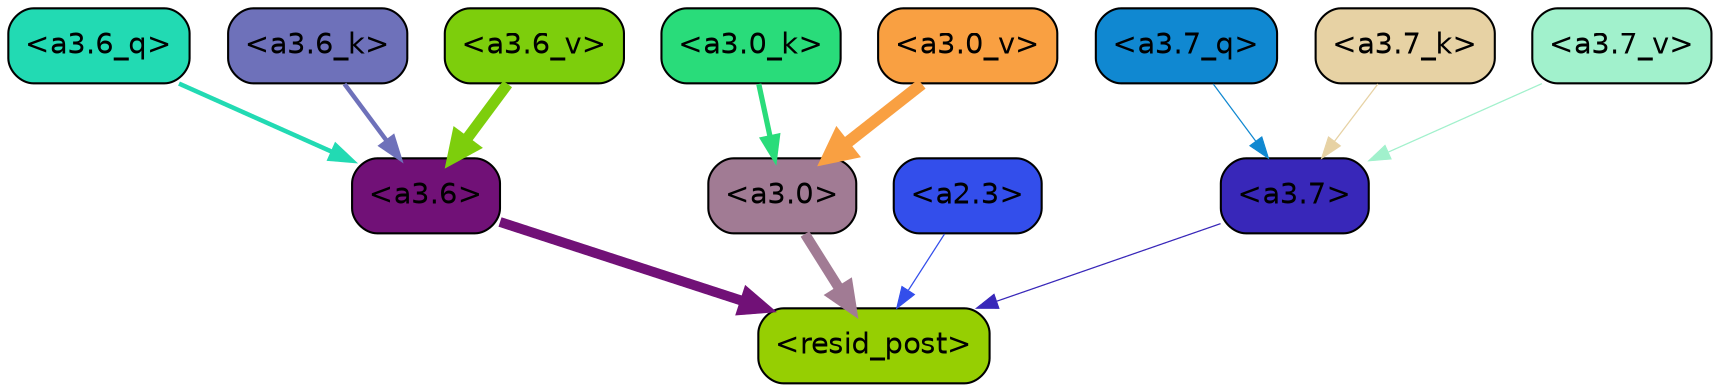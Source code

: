 strict digraph "" {
	graph [bgcolor=transparent,
		layout=dot,
		overlap=false,
		splines=true
	];
	"<a3.7>"	[color=black,
		fillcolor="#3827b9",
		fontname=Helvetica,
		shape=box,
		style="filled, rounded"];
	"<resid_post>"	[color=black,
		fillcolor="#96cf02",
		fontname=Helvetica,
		shape=box,
		style="filled, rounded"];
	"<a3.7>" -> "<resid_post>"	[color="#3827b9",
		penwidth=0.6];
	"<a3.6>"	[color=black,
		fillcolor="#711177",
		fontname=Helvetica,
		shape=box,
		style="filled, rounded"];
	"<a3.6>" -> "<resid_post>"	[color="#711177",
		penwidth=4.746312499046326];
	"<a3.0>"	[color=black,
		fillcolor="#a17b94",
		fontname=Helvetica,
		shape=box,
		style="filled, rounded"];
	"<a3.0>" -> "<resid_post>"	[color="#a17b94",
		penwidth=4.896343111991882];
	"<a2.3>"	[color=black,
		fillcolor="#334eeb",
		fontname=Helvetica,
		shape=box,
		style="filled, rounded"];
	"<a2.3>" -> "<resid_post>"	[color="#334eeb",
		penwidth=0.6];
	"<a3.7_q>"	[color=black,
		fillcolor="#1088d1",
		fontname=Helvetica,
		shape=box,
		style="filled, rounded"];
	"<a3.7_q>" -> "<a3.7>"	[color="#1088d1",
		penwidth=0.6];
	"<a3.6_q>"	[color=black,
		fillcolor="#22dab3",
		fontname=Helvetica,
		shape=box,
		style="filled, rounded"];
	"<a3.6_q>" -> "<a3.6>"	[color="#22dab3",
		penwidth=2.160832464694977];
	"<a3.7_k>"	[color=black,
		fillcolor="#e7d2a4",
		fontname=Helvetica,
		shape=box,
		style="filled, rounded"];
	"<a3.7_k>" -> "<a3.7>"	[color="#e7d2a4",
		penwidth=0.6];
	"<a3.6_k>"	[color=black,
		fillcolor="#6e71ba",
		fontname=Helvetica,
		shape=box,
		style="filled, rounded"];
	"<a3.6_k>" -> "<a3.6>"	[color="#6e71ba",
		penwidth=2.13908451795578];
	"<a3.0_k>"	[color=black,
		fillcolor="#29dc7a",
		fontname=Helvetica,
		shape=box,
		style="filled, rounded"];
	"<a3.0_k>" -> "<a3.0>"	[color="#29dc7a",
		penwidth=2.520303964614868];
	"<a3.7_v>"	[color=black,
		fillcolor="#a1f1cc",
		fontname=Helvetica,
		shape=box,
		style="filled, rounded"];
	"<a3.7_v>" -> "<a3.7>"	[color="#a1f1cc",
		penwidth=0.6];
	"<a3.6_v>"	[color=black,
		fillcolor="#7dce0c",
		fontname=Helvetica,
		shape=box,
		style="filled, rounded"];
	"<a3.6_v>" -> "<a3.6>"	[color="#7dce0c",
		penwidth=5.297133803367615];
	"<a3.0_v>"	[color=black,
		fillcolor="#f9a042",
		fontname=Helvetica,
		shape=box,
		style="filled, rounded"];
	"<a3.0_v>" -> "<a3.0>"	[color="#f9a042",
		penwidth=5.680712580680847];
}

